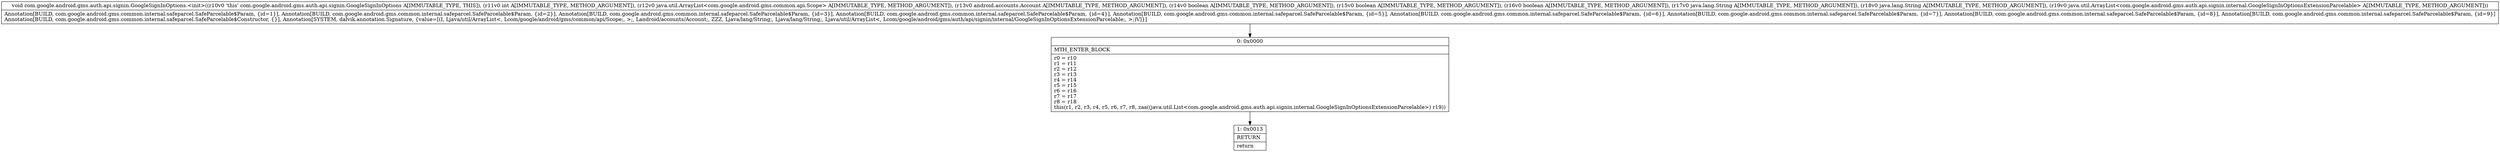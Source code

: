 digraph "CFG forcom.google.android.gms.auth.api.signin.GoogleSignInOptions.\<init\>(ILjava\/util\/ArrayList;Landroid\/accounts\/Account;ZZZLjava\/lang\/String;Ljava\/lang\/String;Ljava\/util\/ArrayList;)V" {
Node_0 [shape=record,label="{0\:\ 0x0000|MTH_ENTER_BLOCK\l|r0 = r10\lr1 = r11\lr2 = r12\lr3 = r13\lr4 = r14\lr5 = r15\lr6 = r16\lr7 = r17\lr8 = r18\lthis(r1, r2, r3, r4, r5, r6, r7, r8, zaa((java.util.List\<com.google.android.gms.auth.api.signin.internal.GoogleSignInOptionsExtensionParcelable\>) r19))\l}"];
Node_1 [shape=record,label="{1\:\ 0x0013|RETURN\l|return\l}"];
MethodNode[shape=record,label="{void com.google.android.gms.auth.api.signin.GoogleSignInOptions.\<init\>((r10v0 'this' com.google.android.gms.auth.api.signin.GoogleSignInOptions A[IMMUTABLE_TYPE, THIS]), (r11v0 int A[IMMUTABLE_TYPE, METHOD_ARGUMENT]), (r12v0 java.util.ArrayList\<com.google.android.gms.common.api.Scope\> A[IMMUTABLE_TYPE, METHOD_ARGUMENT]), (r13v0 android.accounts.Account A[IMMUTABLE_TYPE, METHOD_ARGUMENT]), (r14v0 boolean A[IMMUTABLE_TYPE, METHOD_ARGUMENT]), (r15v0 boolean A[IMMUTABLE_TYPE, METHOD_ARGUMENT]), (r16v0 boolean A[IMMUTABLE_TYPE, METHOD_ARGUMENT]), (r17v0 java.lang.String A[IMMUTABLE_TYPE, METHOD_ARGUMENT]), (r18v0 java.lang.String A[IMMUTABLE_TYPE, METHOD_ARGUMENT]), (r19v0 java.util.ArrayList\<com.google.android.gms.auth.api.signin.internal.GoogleSignInOptionsExtensionParcelable\> A[IMMUTABLE_TYPE, METHOD_ARGUMENT]))  | Annotation[BUILD, com.google.android.gms.common.internal.safeparcel.SafeParcelable$Param, \{id=1\}], Annotation[BUILD, com.google.android.gms.common.internal.safeparcel.SafeParcelable$Param, \{id=2\}], Annotation[BUILD, com.google.android.gms.common.internal.safeparcel.SafeParcelable$Param, \{id=3\}], Annotation[BUILD, com.google.android.gms.common.internal.safeparcel.SafeParcelable$Param, \{id=4\}], Annotation[BUILD, com.google.android.gms.common.internal.safeparcel.SafeParcelable$Param, \{id=5\}], Annotation[BUILD, com.google.android.gms.common.internal.safeparcel.SafeParcelable$Param, \{id=6\}], Annotation[BUILD, com.google.android.gms.common.internal.safeparcel.SafeParcelable$Param, \{id=7\}], Annotation[BUILD, com.google.android.gms.common.internal.safeparcel.SafeParcelable$Param, \{id=8\}], Annotation[BUILD, com.google.android.gms.common.internal.safeparcel.SafeParcelable$Param, \{id=9\}]\lAnnotation[BUILD, com.google.android.gms.common.internal.safeparcel.SafeParcelable$Constructor, \{\}], Annotation[SYSTEM, dalvik.annotation.Signature, \{value=[(I, Ljava\/util\/ArrayList\<, Lcom\/google\/android\/gms\/common\/api\/Scope;, \>;, Landroid\/accounts\/Account;, ZZZ, Ljava\/lang\/String;, Ljava\/lang\/String;, Ljava\/util\/ArrayList\<, Lcom\/google\/android\/gms\/auth\/api\/signin\/internal\/GoogleSignInOptionsExtensionParcelable;, \>;)V]\}]\l}"];
MethodNode -> Node_0;
Node_0 -> Node_1;
}

